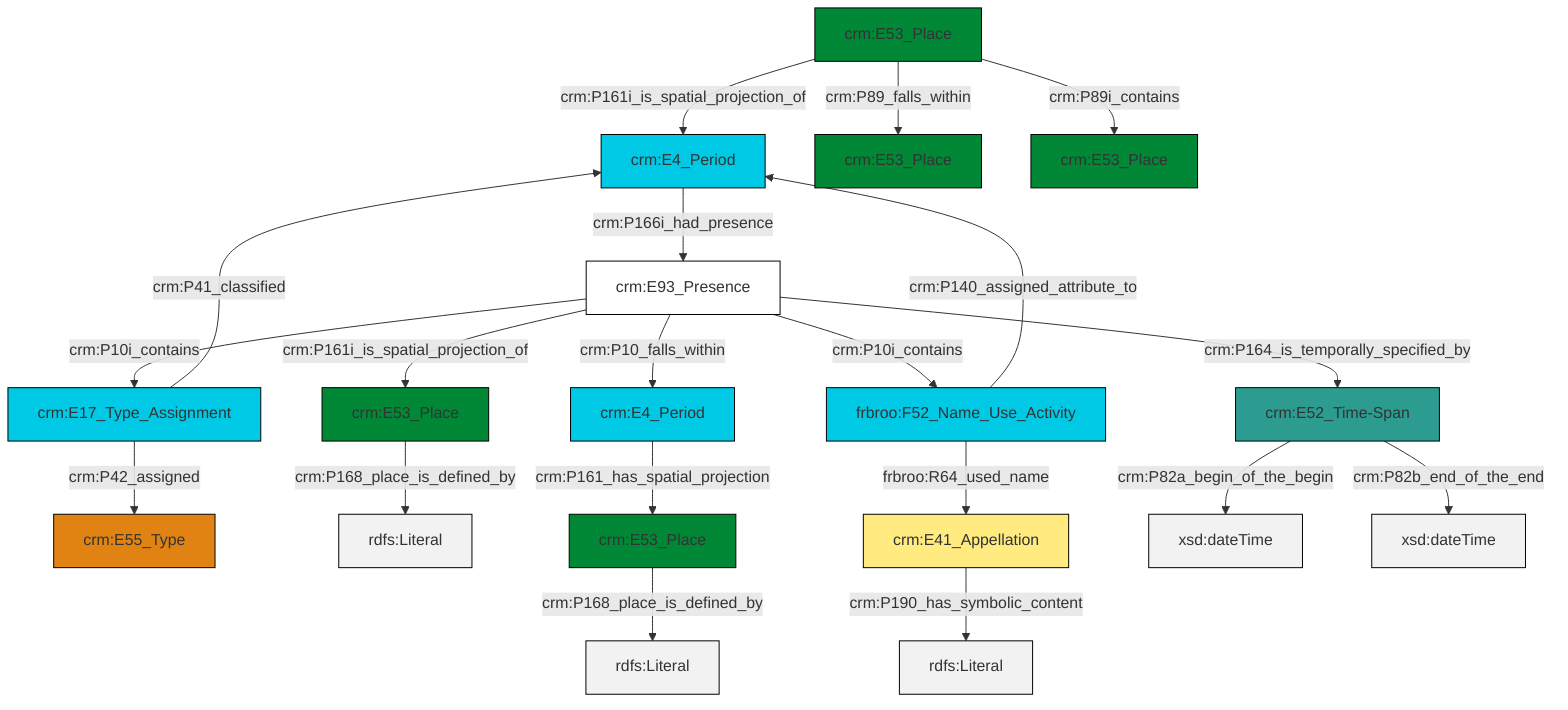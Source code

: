 graph TD
classDef Literal fill:#f2f2f2,stroke:#000000;
classDef CRM_Entity fill:#FFFFFF,stroke:#000000;
classDef Temporal_Entity fill:#00C9E6, stroke:#000000;
classDef Type fill:#E18312, stroke:#000000;
classDef Time-Span fill:#2C9C91, stroke:#000000;
classDef Appellation fill:#FFEB7F, stroke:#000000;
classDef Place fill:#008836, stroke:#000000;
classDef Persistent_Item fill:#B266B2, stroke:#000000;
classDef Conceptual_Object fill:#FFD700, stroke:#000000;
classDef Physical_Thing fill:#D2B48C, stroke:#000000;
classDef Actor fill:#f58aad, stroke:#000000;
classDef PC_Classes fill:#4ce600, stroke:#000000;
classDef Multi fill:#cccccc,stroke:#000000;

4["crm:E17_Type_Assignment"]:::Temporal_Entity -->|crm:P42_assigned| 5["crm:E55_Type"]:::Type
6["crm:E53_Place"]:::Place -->|crm:P168_place_is_defined_by| 7[rdfs:Literal]:::Literal
8["crm:E93_Presence"]:::CRM_Entity -->|crm:P161i_is_spatial_projection_of| 6["crm:E53_Place"]:::Place
2["crm:E53_Place"]:::Place -->|crm:P161i_is_spatial_projection_of| 9["crm:E4_Period"]:::Temporal_Entity
11["frbroo:F52_Name_Use_Activity"]:::Temporal_Entity -->|frbroo:R64_used_name| 12["crm:E41_Appellation"]:::Appellation
4["crm:E17_Type_Assignment"]:::Temporal_Entity -->|crm:P41_classified| 9["crm:E4_Period"]:::Temporal_Entity
11["frbroo:F52_Name_Use_Activity"]:::Temporal_Entity -->|crm:P140_assigned_attribute_to| 9["crm:E4_Period"]:::Temporal_Entity
15["crm:E53_Place"]:::Place -->|crm:P168_place_is_defined_by| 16[rdfs:Literal]:::Literal
8["crm:E93_Presence"]:::CRM_Entity -->|crm:P10_falls_within| 18["crm:E4_Period"]:::Temporal_Entity
8["crm:E93_Presence"]:::CRM_Entity -->|crm:P10i_contains| 4["crm:E17_Type_Assignment"]:::Temporal_Entity
9["crm:E4_Period"]:::Temporal_Entity -->|crm:P166i_had_presence| 8["crm:E93_Presence"]:::CRM_Entity
2["crm:E53_Place"]:::Place -->|crm:P89_falls_within| 19["crm:E53_Place"]:::Place
8["crm:E93_Presence"]:::CRM_Entity -->|crm:P10i_contains| 11["frbroo:F52_Name_Use_Activity"]:::Temporal_Entity
12["crm:E41_Appellation"]:::Appellation -->|crm:P190_has_symbolic_content| 25[rdfs:Literal]:::Literal
8["crm:E93_Presence"]:::CRM_Entity -->|crm:P164_is_temporally_specified_by| 0["crm:E52_Time-Span"]:::Time-Span
2["crm:E53_Place"]:::Place -->|crm:P89i_contains| 26["crm:E53_Place"]:::Place
0["crm:E52_Time-Span"]:::Time-Span -->|crm:P82a_begin_of_the_begin| 29[xsd:dateTime]:::Literal
18["crm:E4_Period"]:::Temporal_Entity -->|crm:P161_has_spatial_projection| 15["crm:E53_Place"]:::Place
0["crm:E52_Time-Span"]:::Time-Span -->|crm:P82b_end_of_the_end| 30[xsd:dateTime]:::Literal